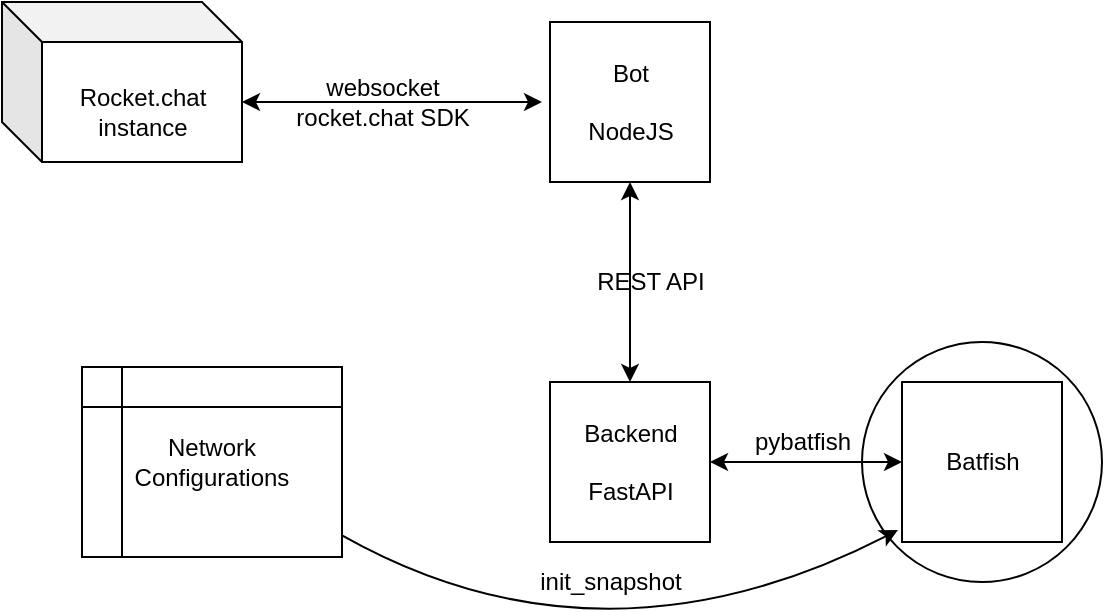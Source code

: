 <mxfile version="13.0.4" type="device"><diagram id="cj888rI9ZEkKLgFglPir" name="Page-1"><mxGraphModel dx="946" dy="628" grid="1" gridSize="10" guides="1" tooltips="1" connect="1" arrows="1" fold="1" page="1" pageScale="1" pageWidth="827" pageHeight="1169" math="0" shadow="0"><root><mxCell id="0"/><mxCell id="1" parent="0"/><mxCell id="NLeI_KgWBPxYHBt--3xb-27" value="" style="ellipse;whiteSpace=wrap;html=1;aspect=fixed;" vertex="1" parent="1"><mxGeometry x="490" y="230" width="120" height="120" as="geometry"/></mxCell><mxCell id="NLeI_KgWBPxYHBt--3xb-3" value="" style="shape=cube;whiteSpace=wrap;html=1;boundedLbl=1;backgroundOutline=1;darkOpacity=0.05;darkOpacity2=0.1;" vertex="1" parent="1"><mxGeometry x="60" y="60" width="120" height="80" as="geometry"/></mxCell><mxCell id="NLeI_KgWBPxYHBt--3xb-4" value="" style="whiteSpace=wrap;html=1;aspect=fixed;" vertex="1" parent="1"><mxGeometry x="334" y="250" width="80" height="80" as="geometry"/></mxCell><mxCell id="NLeI_KgWBPxYHBt--3xb-5" value="" style="whiteSpace=wrap;html=1;aspect=fixed;" vertex="1" parent="1"><mxGeometry x="510" y="250" width="80" height="80" as="geometry"/></mxCell><mxCell id="NLeI_KgWBPxYHBt--3xb-6" value="&lt;div&gt;Rocket.chat&lt;/div&gt;&lt;div&gt;instance&lt;br&gt;&lt;/div&gt;" style="text;html=1;resizable=0;autosize=1;align=center;verticalAlign=middle;points=[];fillColor=none;strokeColor=none;rounded=0;" vertex="1" parent="1"><mxGeometry x="90" y="100" width="80" height="30" as="geometry"/></mxCell><mxCell id="NLeI_KgWBPxYHBt--3xb-8" value="&lt;div&gt;Backend&lt;/div&gt;&lt;div&gt;&lt;br&gt;&lt;/div&gt;&lt;div&gt;FastAPI&lt;br&gt;&lt;/div&gt;" style="text;html=1;resizable=0;autosize=1;align=center;verticalAlign=middle;points=[];fillColor=none;strokeColor=none;rounded=0;" vertex="1" parent="1"><mxGeometry x="344" y="265" width="60" height="50" as="geometry"/></mxCell><mxCell id="NLeI_KgWBPxYHBt--3xb-9" value="Batfish" style="text;html=1;resizable=0;autosize=1;align=center;verticalAlign=middle;points=[];fillColor=none;strokeColor=none;rounded=0;" vertex="1" parent="1"><mxGeometry x="525" y="280" width="50" height="20" as="geometry"/></mxCell><mxCell id="NLeI_KgWBPxYHBt--3xb-11" value="&lt;div&gt;Network&lt;/div&gt;&lt;div&gt;Configurations&lt;br&gt;&lt;/div&gt;" style="shape=internalStorage;whiteSpace=wrap;html=1;backgroundOutline=1;" vertex="1" parent="1"><mxGeometry x="100" y="242.5" width="130" height="95" as="geometry"/></mxCell><mxCell id="NLeI_KgWBPxYHBt--3xb-14" value="" style="endArrow=classic;startArrow=classic;html=1;exitX=0;exitY=0;exitDx=120;exitDy=50;exitPerimeter=0;" edge="1" parent="1" source="NLeI_KgWBPxYHBt--3xb-3"><mxGeometry width="50" height="50" relative="1" as="geometry"><mxPoint x="210" y="140" as="sourcePoint"/><mxPoint x="330" y="110" as="targetPoint"/></mxGeometry></mxCell><mxCell id="NLeI_KgWBPxYHBt--3xb-18" value="&lt;div&gt;websocket&lt;/div&gt;&lt;div&gt;rocket.chat SDK&lt;br&gt;&lt;/div&gt;" style="text;html=1;resizable=0;autosize=1;align=center;verticalAlign=middle;points=[];fillColor=none;strokeColor=none;rounded=0;" vertex="1" parent="1"><mxGeometry x="200" y="95" width="100" height="30" as="geometry"/></mxCell><mxCell id="NLeI_KgWBPxYHBt--3xb-19" value="&lt;div&gt;REST API&lt;br&gt;&lt;/div&gt;" style="text;html=1;resizable=0;autosize=1;align=center;verticalAlign=middle;points=[];fillColor=none;strokeColor=none;rounded=0;" vertex="1" parent="1"><mxGeometry x="349" y="190" width="70" height="20" as="geometry"/></mxCell><mxCell id="NLeI_KgWBPxYHBt--3xb-20" value="" style="endArrow=classic;startArrow=classic;html=1;exitX=0.5;exitY=0;exitDx=0;exitDy=0;entryX=0.5;entryY=1;entryDx=0;entryDy=0;" edge="1" parent="1" source="NLeI_KgWBPxYHBt--3xb-4" target="NLeI_KgWBPxYHBt--3xb-1"><mxGeometry width="50" height="50" relative="1" as="geometry"><mxPoint x="300" y="230" as="sourcePoint"/><mxPoint x="350" y="180" as="targetPoint"/></mxGeometry></mxCell><mxCell id="NLeI_KgWBPxYHBt--3xb-21" value="" style="endArrow=classic;startArrow=classic;html=1;entryX=0;entryY=0.5;entryDx=0;entryDy=0;" edge="1" parent="1" source="NLeI_KgWBPxYHBt--3xb-4" target="NLeI_KgWBPxYHBt--3xb-5"><mxGeometry width="50" height="50" relative="1" as="geometry"><mxPoint x="414" y="340" as="sourcePoint"/><mxPoint x="484.711" y="290" as="targetPoint"/></mxGeometry></mxCell><mxCell id="NLeI_KgWBPxYHBt--3xb-22" value="pybatfish" style="text;html=1;resizable=0;autosize=1;align=center;verticalAlign=middle;points=[];fillColor=none;strokeColor=none;rounded=0;" vertex="1" parent="1"><mxGeometry x="430" y="270" width="60" height="20" as="geometry"/></mxCell><mxCell id="NLeI_KgWBPxYHBt--3xb-24" value="" style="curved=1;endArrow=classic;html=1;entryX=-0.025;entryY=0.925;entryDx=0;entryDy=0;entryPerimeter=0;" edge="1" parent="1" source="NLeI_KgWBPxYHBt--3xb-11" target="NLeI_KgWBPxYHBt--3xb-5"><mxGeometry width="50" height="50" relative="1" as="geometry"><mxPoint x="360" y="450" as="sourcePoint"/><mxPoint x="410" y="400" as="targetPoint"/><Array as="points"><mxPoint x="360" y="400"/></Array></mxGeometry></mxCell><mxCell id="NLeI_KgWBPxYHBt--3xb-26" value="init_snapshot" style="text;html=1;resizable=0;autosize=1;align=center;verticalAlign=middle;points=[];fillColor=none;strokeColor=none;rounded=0;" vertex="1" parent="1"><mxGeometry x="319" y="340" width="90" height="20" as="geometry"/></mxCell><mxCell id="NLeI_KgWBPxYHBt--3xb-1" value="" style="whiteSpace=wrap;html=1;aspect=fixed;" vertex="1" parent="1"><mxGeometry x="334" y="70" width="80" height="80" as="geometry"/></mxCell><mxCell id="NLeI_KgWBPxYHBt--3xb-7" value="&lt;div&gt;Bot&lt;/div&gt;&lt;div&gt;&lt;br&gt;&lt;/div&gt;&lt;div&gt;NodeJS&lt;br&gt;&lt;/div&gt;" style="text;html=1;resizable=0;autosize=1;align=center;verticalAlign=middle;points=[];fillColor=none;strokeColor=none;rounded=0;" vertex="1" parent="1"><mxGeometry x="344" y="85" width="60" height="50" as="geometry"/></mxCell></root></mxGraphModel></diagram></mxfile>